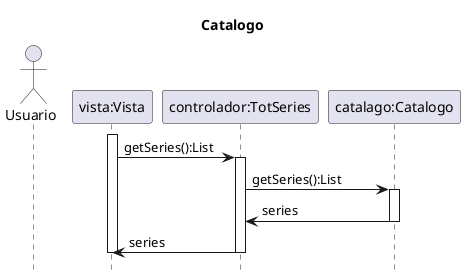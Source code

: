 @startuml
title		Catalogo
hide	footbox

actor	Usuario as usuario
participant "vista:Vista" as vista
participant "controlador:TotSeries" as totseries
participant "catalago:Catalogo" as catalogo

activate vista
vista->totseries : getSeries():List
activate totseries

totseries -> catalogo : getSeries():List
activate catalogo
catalogo -> totseries : series
deactivate catalogo
totseries -> vista : series
deactivate totseries
deactivate vista
@enduml
